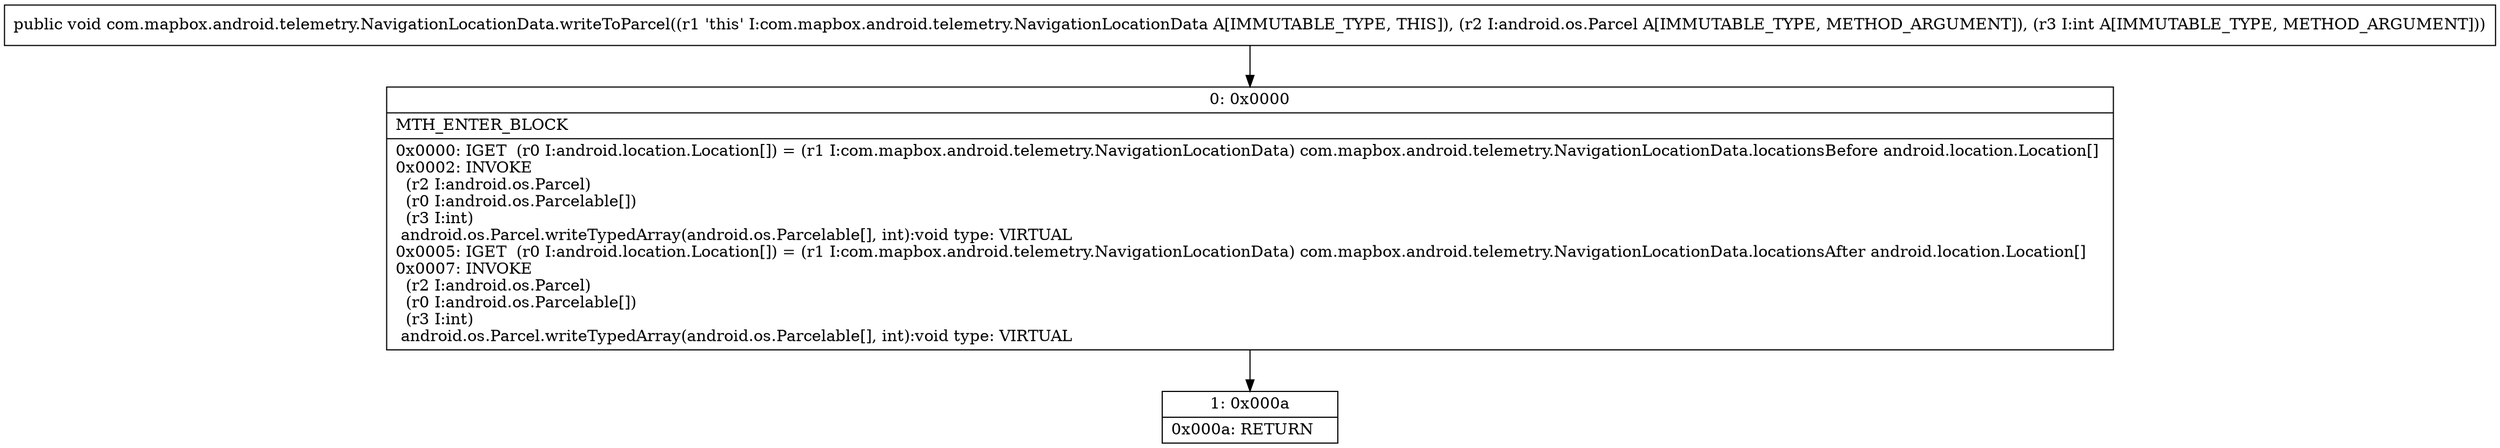digraph "CFG forcom.mapbox.android.telemetry.NavigationLocationData.writeToParcel(Landroid\/os\/Parcel;I)V" {
Node_0 [shape=record,label="{0\:\ 0x0000|MTH_ENTER_BLOCK\l|0x0000: IGET  (r0 I:android.location.Location[]) = (r1 I:com.mapbox.android.telemetry.NavigationLocationData) com.mapbox.android.telemetry.NavigationLocationData.locationsBefore android.location.Location[] \l0x0002: INVOKE  \l  (r2 I:android.os.Parcel)\l  (r0 I:android.os.Parcelable[])\l  (r3 I:int)\l android.os.Parcel.writeTypedArray(android.os.Parcelable[], int):void type: VIRTUAL \l0x0005: IGET  (r0 I:android.location.Location[]) = (r1 I:com.mapbox.android.telemetry.NavigationLocationData) com.mapbox.android.telemetry.NavigationLocationData.locationsAfter android.location.Location[] \l0x0007: INVOKE  \l  (r2 I:android.os.Parcel)\l  (r0 I:android.os.Parcelable[])\l  (r3 I:int)\l android.os.Parcel.writeTypedArray(android.os.Parcelable[], int):void type: VIRTUAL \l}"];
Node_1 [shape=record,label="{1\:\ 0x000a|0x000a: RETURN   \l}"];
MethodNode[shape=record,label="{public void com.mapbox.android.telemetry.NavigationLocationData.writeToParcel((r1 'this' I:com.mapbox.android.telemetry.NavigationLocationData A[IMMUTABLE_TYPE, THIS]), (r2 I:android.os.Parcel A[IMMUTABLE_TYPE, METHOD_ARGUMENT]), (r3 I:int A[IMMUTABLE_TYPE, METHOD_ARGUMENT])) }"];
MethodNode -> Node_0;
Node_0 -> Node_1;
}

